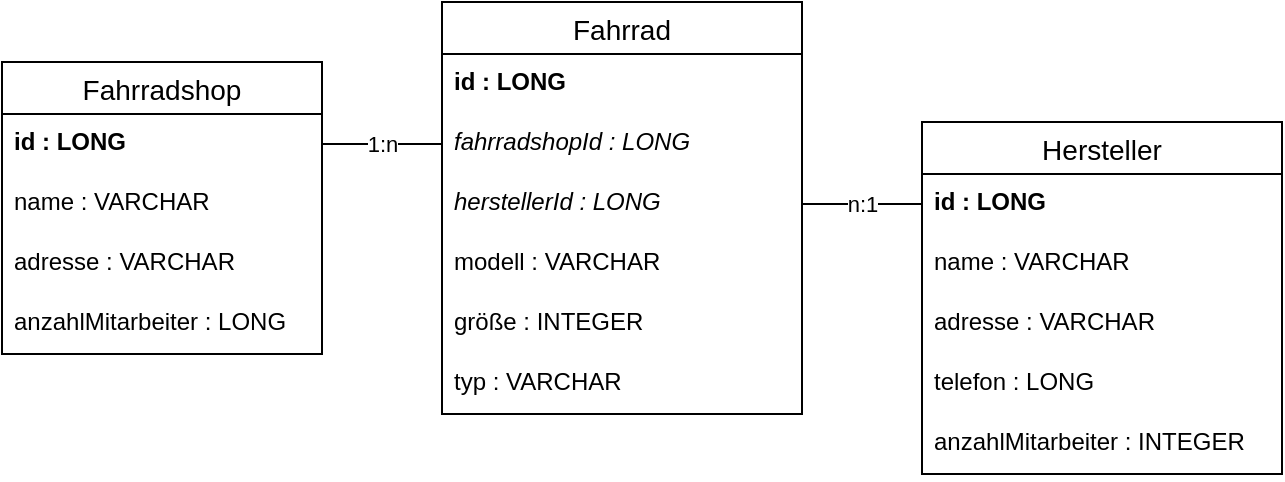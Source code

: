 <mxfile version="14.5.1" type="github">
  <diagram id="atZ0AVKhQMxhwHdUIg31" name="Page-1">
    <mxGraphModel dx="1422" dy="762" grid="1" gridSize="10" guides="1" tooltips="1" connect="1" arrows="1" fold="1" page="1" pageScale="1" pageWidth="1169" pageHeight="827" math="0" shadow="0">
      <root>
        <mxCell id="0" />
        <mxCell id="1" parent="0" />
        <mxCell id="wapPahN4LhmAlOf-tVZv-1" value="Fahrradshop" style="swimlane;fontStyle=0;childLayout=stackLayout;horizontal=1;startSize=26;horizontalStack=0;resizeParent=1;resizeParentMax=0;resizeLast=0;collapsible=1;marginBottom=0;align=center;fontSize=14;" parent="1" vertex="1">
          <mxGeometry x="50" y="70" width="160" height="146" as="geometry" />
        </mxCell>
        <mxCell id="wapPahN4LhmAlOf-tVZv-2" value="id : LONG" style="text;strokeColor=none;fillColor=none;spacingLeft=4;spacingRight=4;overflow=hidden;rotatable=0;points=[[0,0.5],[1,0.5]];portConstraint=eastwest;fontSize=12;fontStyle=1" parent="wapPahN4LhmAlOf-tVZv-1" vertex="1">
          <mxGeometry y="26" width="160" height="30" as="geometry" />
        </mxCell>
        <mxCell id="wapPahN4LhmAlOf-tVZv-3" value="name : VARCHAR" style="text;strokeColor=none;fillColor=none;spacingLeft=4;spacingRight=4;overflow=hidden;rotatable=0;points=[[0,0.5],[1,0.5]];portConstraint=eastwest;fontSize=12;" parent="wapPahN4LhmAlOf-tVZv-1" vertex="1">
          <mxGeometry y="56" width="160" height="30" as="geometry" />
        </mxCell>
        <mxCell id="wapPahN4LhmAlOf-tVZv-4" value="adresse : VARCHAR" style="text;strokeColor=none;fillColor=none;spacingLeft=4;spacingRight=4;overflow=hidden;rotatable=0;points=[[0,0.5],[1,0.5]];portConstraint=eastwest;fontSize=12;" parent="wapPahN4LhmAlOf-tVZv-1" vertex="1">
          <mxGeometry y="86" width="160" height="30" as="geometry" />
        </mxCell>
        <mxCell id="wapPahN4LhmAlOf-tVZv-5" value="anzahlMitarbeiter : LONG" style="text;strokeColor=none;fillColor=none;spacingLeft=4;spacingRight=4;overflow=hidden;rotatable=0;points=[[0,0.5],[1,0.5]];portConstraint=eastwest;fontSize=12;" parent="wapPahN4LhmAlOf-tVZv-1" vertex="1">
          <mxGeometry y="116" width="160" height="30" as="geometry" />
        </mxCell>
        <mxCell id="wapPahN4LhmAlOf-tVZv-8" value="Hersteller" style="swimlane;fontStyle=0;childLayout=stackLayout;horizontal=1;startSize=26;horizontalStack=0;resizeParent=1;resizeParentMax=0;resizeLast=0;collapsible=1;marginBottom=0;align=center;fontSize=14;" parent="1" vertex="1">
          <mxGeometry x="510" y="100" width="180" height="176" as="geometry" />
        </mxCell>
        <mxCell id="wapPahN4LhmAlOf-tVZv-9" value="id : LONG" style="text;strokeColor=none;fillColor=none;spacingLeft=4;spacingRight=4;overflow=hidden;rotatable=0;points=[[0,0.5],[1,0.5]];portConstraint=eastwest;fontSize=12;fontStyle=1" parent="wapPahN4LhmAlOf-tVZv-8" vertex="1">
          <mxGeometry y="26" width="180" height="30" as="geometry" />
        </mxCell>
        <mxCell id="wapPahN4LhmAlOf-tVZv-11" value="name : VARCHAR" style="text;strokeColor=none;fillColor=none;spacingLeft=4;spacingRight=4;overflow=hidden;rotatable=0;points=[[0,0.5],[1,0.5]];portConstraint=eastwest;fontSize=12;" parent="wapPahN4LhmAlOf-tVZv-8" vertex="1">
          <mxGeometry y="56" width="180" height="30" as="geometry" />
        </mxCell>
        <mxCell id="wapPahN4LhmAlOf-tVZv-12" value="adresse : VARCHAR" style="text;strokeColor=none;fillColor=none;spacingLeft=4;spacingRight=4;overflow=hidden;rotatable=0;points=[[0,0.5],[1,0.5]];portConstraint=eastwest;fontSize=12;" parent="wapPahN4LhmAlOf-tVZv-8" vertex="1">
          <mxGeometry y="86" width="180" height="30" as="geometry" />
        </mxCell>
        <mxCell id="wapPahN4LhmAlOf-tVZv-13" value="telefon : LONG" style="text;strokeColor=none;fillColor=none;spacingLeft=4;spacingRight=4;overflow=hidden;rotatable=0;points=[[0,0.5],[1,0.5]];portConstraint=eastwest;fontSize=12;" parent="wapPahN4LhmAlOf-tVZv-8" vertex="1">
          <mxGeometry y="116" width="180" height="30" as="geometry" />
        </mxCell>
        <mxCell id="wapPahN4LhmAlOf-tVZv-15" value="anzahlMitarbeiter : INTEGER" style="text;strokeColor=none;fillColor=none;spacingLeft=4;spacingRight=4;overflow=hidden;rotatable=0;points=[[0,0.5],[1,0.5]];portConstraint=eastwest;fontSize=12;" parent="wapPahN4LhmAlOf-tVZv-8" vertex="1">
          <mxGeometry y="146" width="180" height="30" as="geometry" />
        </mxCell>
        <mxCell id="Cg6IsskwfPCYu6hG4t_m-1" value="Fahrrad" style="swimlane;fontStyle=0;childLayout=stackLayout;horizontal=1;startSize=26;horizontalStack=0;resizeParent=1;resizeParentMax=0;resizeLast=0;collapsible=1;marginBottom=0;align=center;fontSize=14;" parent="1" vertex="1">
          <mxGeometry x="270" y="40" width="180" height="206" as="geometry" />
        </mxCell>
        <mxCell id="Cg6IsskwfPCYu6hG4t_m-2" value="id : LONG" style="text;strokeColor=none;fillColor=none;spacingLeft=4;spacingRight=4;overflow=hidden;rotatable=0;points=[[0,0.5],[1,0.5]];portConstraint=eastwest;fontSize=12;fontStyle=1" parent="Cg6IsskwfPCYu6hG4t_m-1" vertex="1">
          <mxGeometry y="26" width="180" height="30" as="geometry" />
        </mxCell>
        <mxCell id="Cg6IsskwfPCYu6hG4t_m-3" value="fahrradshopId : LONG" style="text;strokeColor=none;fillColor=none;spacingLeft=4;spacingRight=4;overflow=hidden;rotatable=0;points=[[0,0.5],[1,0.5]];portConstraint=eastwest;fontSize=12;fontStyle=2" parent="Cg6IsskwfPCYu6hG4t_m-1" vertex="1">
          <mxGeometry y="56" width="180" height="30" as="geometry" />
        </mxCell>
        <mxCell id="stwIl_ygOndUONqr8TPC-1" value="herstellerId : LONG" style="text;strokeColor=none;fillColor=none;spacingLeft=4;spacingRight=4;overflow=hidden;rotatable=0;points=[[0,0.5],[1,0.5]];portConstraint=eastwest;fontSize=12;fontStyle=2" parent="Cg6IsskwfPCYu6hG4t_m-1" vertex="1">
          <mxGeometry y="86" width="180" height="30" as="geometry" />
        </mxCell>
        <mxCell id="Cg6IsskwfPCYu6hG4t_m-4" value="modell : VARCHAR" style="text;strokeColor=none;fillColor=none;spacingLeft=4;spacingRight=4;overflow=hidden;rotatable=0;points=[[0,0.5],[1,0.5]];portConstraint=eastwest;fontSize=12;" parent="Cg6IsskwfPCYu6hG4t_m-1" vertex="1">
          <mxGeometry y="116" width="180" height="30" as="geometry" />
        </mxCell>
        <mxCell id="Cg6IsskwfPCYu6hG4t_m-5" value="größe : INTEGER" style="text;strokeColor=none;fillColor=none;spacingLeft=4;spacingRight=4;overflow=hidden;rotatable=0;points=[[0,0.5],[1,0.5]];portConstraint=eastwest;fontSize=12;" parent="Cg6IsskwfPCYu6hG4t_m-1" vertex="1">
          <mxGeometry y="146" width="180" height="30" as="geometry" />
        </mxCell>
        <mxCell id="Cg6IsskwfPCYu6hG4t_m-7" value="typ : VARCHAR" style="text;strokeColor=none;fillColor=none;spacingLeft=4;spacingRight=4;overflow=hidden;rotatable=0;points=[[0,0.5],[1,0.5]];portConstraint=eastwest;fontSize=12;" parent="Cg6IsskwfPCYu6hG4t_m-1" vertex="1">
          <mxGeometry y="176" width="180" height="30" as="geometry" />
        </mxCell>
        <mxCell id="Cg6IsskwfPCYu6hG4t_m-8" value="1:n" style="edgeStyle=orthogonalEdgeStyle;rounded=0;orthogonalLoop=1;jettySize=auto;html=1;entryX=0;entryY=0.5;entryDx=0;entryDy=0;endArrow=none;endFill=0;" parent="1" source="wapPahN4LhmAlOf-tVZv-2" target="Cg6IsskwfPCYu6hG4t_m-3" edge="1">
          <mxGeometry relative="1" as="geometry" />
        </mxCell>
        <mxCell id="wo0n0gw92Qui8D_47b-E-1" value="n:1" style="edgeStyle=orthogonalEdgeStyle;rounded=0;orthogonalLoop=1;jettySize=auto;html=1;entryX=0;entryY=0.5;entryDx=0;entryDy=0;endArrow=none;endFill=0;" parent="1" source="stwIl_ygOndUONqr8TPC-1" target="wapPahN4LhmAlOf-tVZv-9" edge="1">
          <mxGeometry relative="1" as="geometry" />
        </mxCell>
      </root>
    </mxGraphModel>
  </diagram>
</mxfile>
